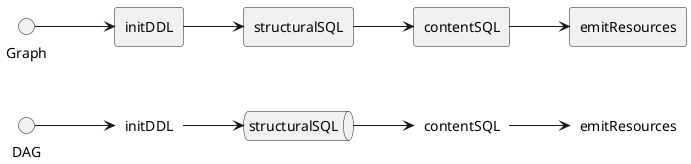 @startuml
left to right direction
label daginitDDL as "initDDL"
queue dagstructuralSQL as "structuralSQL"
label dagcontentSQL as "contentSQL"
label dagemitResources as "emitResources"
rectangle ginitDDL as "initDDL"
rectangle gstructuralSQL as "structuralSQL"
rectangle gcontentSQL as "contentSQL"
rectangle gemitResources as "emitResources"
DAG --> daginitDDL
daginitDDL --> dagstructuralSQL
dagstructuralSQL --> dagcontentSQL
dagcontentSQL --> dagemitResources
Graph --> ginitDDL
ginitDDL --> gstructuralSQL
gstructuralSQL --> gcontentSQL
gcontentSQL --> gemitResources
@enduml
